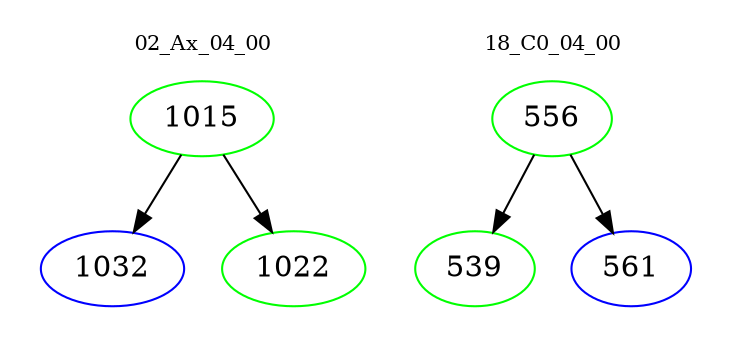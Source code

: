 digraph{
subgraph cluster_0 {
color = white
label = "02_Ax_04_00";
fontsize=10;
T0_1015 [label="1015", color="green"]
T0_1015 -> T0_1032 [color="black"]
T0_1032 [label="1032", color="blue"]
T0_1015 -> T0_1022 [color="black"]
T0_1022 [label="1022", color="green"]
}
subgraph cluster_1 {
color = white
label = "18_C0_04_00";
fontsize=10;
T1_556 [label="556", color="green"]
T1_556 -> T1_539 [color="black"]
T1_539 [label="539", color="green"]
T1_556 -> T1_561 [color="black"]
T1_561 [label="561", color="blue"]
}
}
